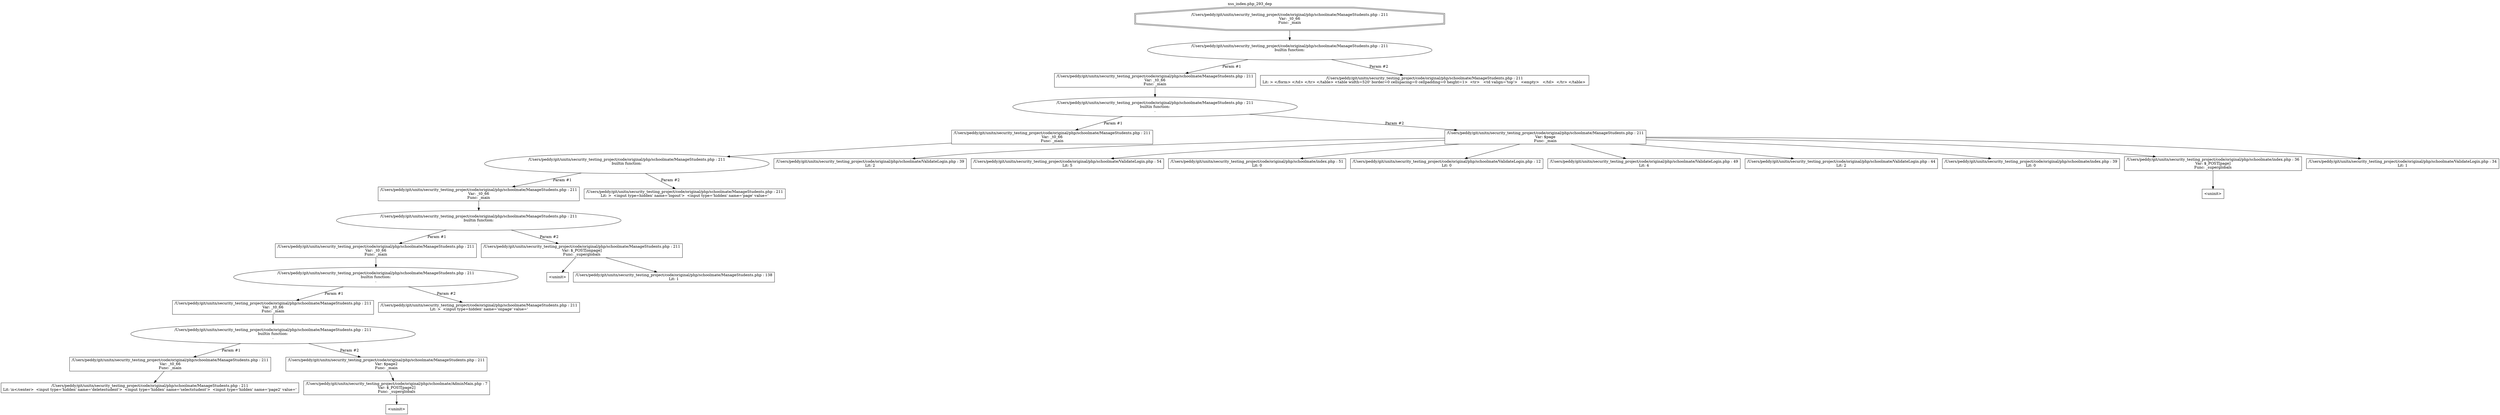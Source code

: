digraph cfg {
  label="xss_index.php_293_dep";
  labelloc=t;
  n1 [shape=doubleoctagon, label="/Users/peddy/git/unitn/security_testing_project/code/original/php/schoolmate/ManageStudents.php : 211\nVar: _t0_66\nFunc: _main\n"];
  n2 [shape=ellipse, label="/Users/peddy/git/unitn/security_testing_project/code/original/php/schoolmate/ManageStudents.php : 211\nbuiltin function:\n.\n"];
  n3 [shape=box, label="/Users/peddy/git/unitn/security_testing_project/code/original/php/schoolmate/ManageStudents.php : 211\nVar: _t0_66\nFunc: _main\n"];
  n4 [shape=ellipse, label="/Users/peddy/git/unitn/security_testing_project/code/original/php/schoolmate/ManageStudents.php : 211\nbuiltin function:\n.\n"];
  n5 [shape=box, label="/Users/peddy/git/unitn/security_testing_project/code/original/php/schoolmate/ManageStudents.php : 211\nVar: _t0_66\nFunc: _main\n"];
  n6 [shape=ellipse, label="/Users/peddy/git/unitn/security_testing_project/code/original/php/schoolmate/ManageStudents.php : 211\nbuiltin function:\n.\n"];
  n7 [shape=box, label="/Users/peddy/git/unitn/security_testing_project/code/original/php/schoolmate/ManageStudents.php : 211\nVar: _t0_66\nFunc: _main\n"];
  n8 [shape=ellipse, label="/Users/peddy/git/unitn/security_testing_project/code/original/php/schoolmate/ManageStudents.php : 211\nbuiltin function:\n.\n"];
  n9 [shape=box, label="/Users/peddy/git/unitn/security_testing_project/code/original/php/schoolmate/ManageStudents.php : 211\nVar: _t0_66\nFunc: _main\n"];
  n10 [shape=ellipse, label="/Users/peddy/git/unitn/security_testing_project/code/original/php/schoolmate/ManageStudents.php : 211\nbuiltin function:\n.\n"];
  n11 [shape=box, label="/Users/peddy/git/unitn/security_testing_project/code/original/php/schoolmate/ManageStudents.php : 211\nVar: _t0_66\nFunc: _main\n"];
  n12 [shape=ellipse, label="/Users/peddy/git/unitn/security_testing_project/code/original/php/schoolmate/ManageStudents.php : 211\nbuiltin function:\n.\n"];
  n13 [shape=box, label="/Users/peddy/git/unitn/security_testing_project/code/original/php/schoolmate/ManageStudents.php : 211\nVar: _t0_66\nFunc: _main\n"];
  n14 [shape=box, label="/Users/peddy/git/unitn/security_testing_project/code/original/php/schoolmate/ManageStudents.php : 211\nLit: \\n</center>  <input type='hidden' name='deletestudent'>  <input type='hidden' name='selectstudent'>  <input type='hidden' name='page2' value='\n"];
  n15 [shape=box, label="/Users/peddy/git/unitn/security_testing_project/code/original/php/schoolmate/ManageStudents.php : 211\nVar: $page2\nFunc: _main\n"];
  n16 [shape=box, label="/Users/peddy/git/unitn/security_testing_project/code/original/php/schoolmate/AdminMain.php : 7\nVar: $_POST[page2]\nFunc: _superglobals\n"];
  n17 [shape=box, label="<uninit>"];
  n18 [shape=box, label="/Users/peddy/git/unitn/security_testing_project/code/original/php/schoolmate/ManageStudents.php : 211\nLit: >  <input type=hidden' name='onpage' value='\n"];
  n19 [shape=box, label="/Users/peddy/git/unitn/security_testing_project/code/original/php/schoolmate/ManageStudents.php : 211\nVar: $_POST[onpage]\nFunc: _superglobals\n"];
  n20 [shape=box, label="<uninit>"];
  n21 [shape=box, label="/Users/peddy/git/unitn/security_testing_project/code/original/php/schoolmate/ManageStudents.php : 138\nLit: 1\n"];
  n22 [shape=box, label="/Users/peddy/git/unitn/security_testing_project/code/original/php/schoolmate/ManageStudents.php : 211\nLit: >  <input type=hidden' name='logout'>  <input type='hidden' name='page' value='\n"];
  n23 [shape=box, label="/Users/peddy/git/unitn/security_testing_project/code/original/php/schoolmate/ManageStudents.php : 211\nVar: $page\nFunc: _main\n"];
  n24 [shape=box, label="/Users/peddy/git/unitn/security_testing_project/code/original/php/schoolmate/ValidateLogin.php : 39\nLit: 2\n"];
  n25 [shape=box, label="/Users/peddy/git/unitn/security_testing_project/code/original/php/schoolmate/ValidateLogin.php : 54\nLit: 5\n"];
  n26 [shape=box, label="/Users/peddy/git/unitn/security_testing_project/code/original/php/schoolmate/index.php : 51\nLit: 0\n"];
  n27 [shape=box, label="/Users/peddy/git/unitn/security_testing_project/code/original/php/schoolmate/ValidateLogin.php : 12\nLit: 0\n"];
  n28 [shape=box, label="/Users/peddy/git/unitn/security_testing_project/code/original/php/schoolmate/ValidateLogin.php : 49\nLit: 4\n"];
  n29 [shape=box, label="/Users/peddy/git/unitn/security_testing_project/code/original/php/schoolmate/ValidateLogin.php : 44\nLit: 2\n"];
  n30 [shape=box, label="/Users/peddy/git/unitn/security_testing_project/code/original/php/schoolmate/index.php : 39\nLit: 0\n"];
  n31 [shape=box, label="/Users/peddy/git/unitn/security_testing_project/code/original/php/schoolmate/index.php : 36\nVar: $_POST[page]\nFunc: _superglobals\n"];
  n32 [shape=box, label="<uninit>"];
  n33 [shape=box, label="/Users/peddy/git/unitn/security_testing_project/code/original/php/schoolmate/ValidateLogin.php : 34\nLit: 1\n"];
  n34 [shape=box, label="/Users/peddy/git/unitn/security_testing_project/code/original/php/schoolmate/ManageStudents.php : 211\nLit: > </form> </td> </tr> </table> <table width=520' border=0 cellspacing=0 cellpadding=0 height=1>  <tr>   <td valign='top'>   <empty>   </td>  </tr> </table> \n"];
  n1 -> n2;
  n3 -> n4;
  n5 -> n6;
  n7 -> n8;
  n9 -> n10;
  n11 -> n12;
  n13 -> n14;
  n12 -> n13[label="Param #1"];
  n12 -> n15[label="Param #2"];
  n16 -> n17;
  n15 -> n16;
  n10 -> n11[label="Param #1"];
  n10 -> n18[label="Param #2"];
  n8 -> n9[label="Param #1"];
  n8 -> n19[label="Param #2"];
  n19 -> n20;
  n19 -> n21;
  n6 -> n7[label="Param #1"];
  n6 -> n22[label="Param #2"];
  n4 -> n5[label="Param #1"];
  n4 -> n23[label="Param #2"];
  n23 -> n24;
  n23 -> n25;
  n23 -> n26;
  n23 -> n27;
  n23 -> n28;
  n23 -> n29;
  n23 -> n30;
  n23 -> n31;
  n23 -> n33;
  n31 -> n32;
  n2 -> n3[label="Param #1"];
  n2 -> n34[label="Param #2"];
}
